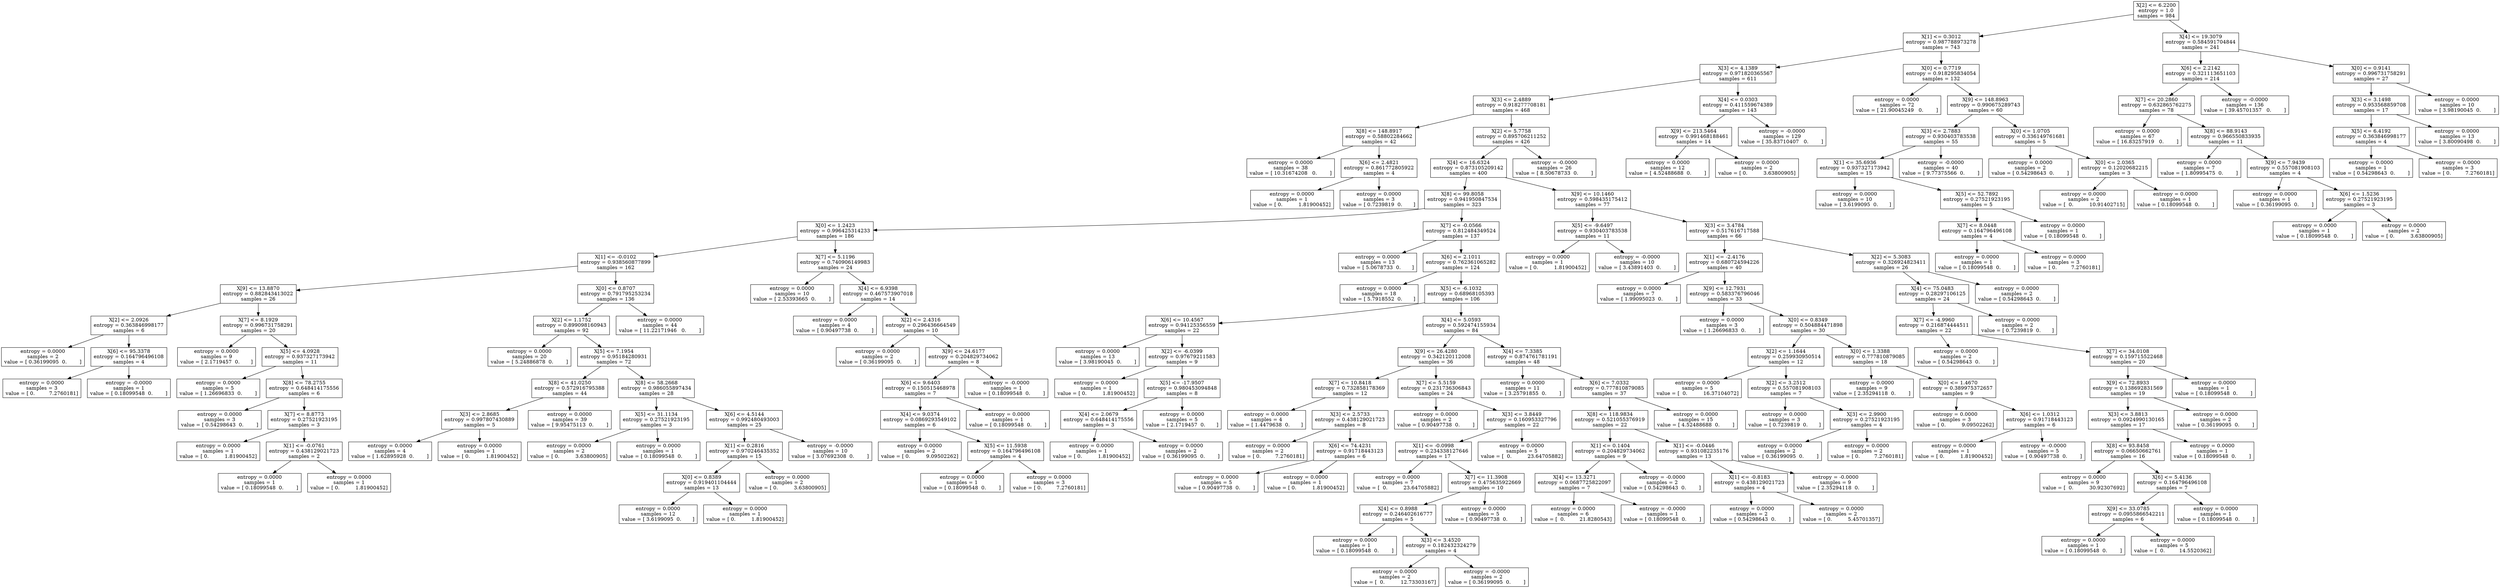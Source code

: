 digraph Tree {
0 [label="X[2] <= 6.2200\nentropy = 1.0\nsamples = 984", shape="box"] ;
1 [label="X[1] <= 0.3012\nentropy = 0.987788973278\nsamples = 743", shape="box"] ;
0 -> 1 ;
2 [label="X[3] <= 4.1389\nentropy = 0.971820365567\nsamples = 611", shape="box"] ;
1 -> 2 ;
3 [label="X[3] <= 2.4889\nentropy = 0.918277708181\nsamples = 468", shape="box"] ;
2 -> 3 ;
4 [label="X[8] <= 148.8917\nentropy = 0.58802284662\nsamples = 42", shape="box"] ;
3 -> 4 ;
5 [label="entropy = 0.0000\nsamples = 38\nvalue = [ 10.31674208   0.        ]", shape="box"] ;
4 -> 5 ;
6 [label="X[6] <= 2.4821\nentropy = 0.861772805922\nsamples = 4", shape="box"] ;
4 -> 6 ;
7 [label="entropy = 0.0000\nsamples = 1\nvalue = [ 0.          1.81900452]", shape="box"] ;
6 -> 7 ;
8 [label="entropy = 0.0000\nsamples = 3\nvalue = [ 0.7239819  0.       ]", shape="box"] ;
6 -> 8 ;
9 [label="X[2] <= 5.7758\nentropy = 0.895706211252\nsamples = 426", shape="box"] ;
3 -> 9 ;
10 [label="X[4] <= 16.6324\nentropy = 0.873105209142\nsamples = 400", shape="box"] ;
9 -> 10 ;
11 [label="X[8] <= 99.8058\nentropy = 0.941950847534\nsamples = 323", shape="box"] ;
10 -> 11 ;
12 [label="X[0] <= 1.2423\nentropy = 0.996425314233\nsamples = 186", shape="box"] ;
11 -> 12 ;
13 [label="X[1] <= -0.0102\nentropy = 0.938560877899\nsamples = 162", shape="box"] ;
12 -> 13 ;
14 [label="X[9] <= 13.8870\nentropy = 0.882843413022\nsamples = 26", shape="box"] ;
13 -> 14 ;
15 [label="X[2] <= 2.0926\nentropy = 0.363846998177\nsamples = 6", shape="box"] ;
14 -> 15 ;
16 [label="entropy = 0.0000\nsamples = 2\nvalue = [ 0.36199095  0.        ]", shape="box"] ;
15 -> 16 ;
17 [label="X[6] <= 95.3378\nentropy = 0.164796496108\nsamples = 4", shape="box"] ;
15 -> 17 ;
18 [label="entropy = 0.0000\nsamples = 3\nvalue = [ 0.         7.2760181]", shape="box"] ;
17 -> 18 ;
19 [label="entropy = -0.0000\nsamples = 1\nvalue = [ 0.18099548  0.        ]", shape="box"] ;
17 -> 19 ;
20 [label="X[7] <= 8.1929\nentropy = 0.996731758291\nsamples = 20", shape="box"] ;
14 -> 20 ;
21 [label="entropy = 0.0000\nsamples = 9\nvalue = [ 2.1719457  0.       ]", shape="box"] ;
20 -> 21 ;
22 [label="X[5] <= 4.0928\nentropy = 0.937327173942\nsamples = 11", shape="box"] ;
20 -> 22 ;
23 [label="entropy = 0.0000\nsamples = 5\nvalue = [ 1.26696833  0.        ]", shape="box"] ;
22 -> 23 ;
24 [label="X[8] <= 78.2755\nentropy = 0.648414175556\nsamples = 6", shape="box"] ;
22 -> 24 ;
25 [label="entropy = 0.0000\nsamples = 3\nvalue = [ 0.54298643  0.        ]", shape="box"] ;
24 -> 25 ;
26 [label="X[7] <= 8.8773\nentropy = 0.27521923195\nsamples = 3", shape="box"] ;
24 -> 26 ;
27 [label="entropy = 0.0000\nsamples = 1\nvalue = [ 0.          1.81900452]", shape="box"] ;
26 -> 27 ;
28 [label="X[1] <= -0.0761\nentropy = 0.438129021723\nsamples = 2", shape="box"] ;
26 -> 28 ;
29 [label="entropy = 0.0000\nsamples = 1\nvalue = [ 0.18099548  0.        ]", shape="box"] ;
28 -> 29 ;
30 [label="entropy = 0.0000\nsamples = 1\nvalue = [ 0.          1.81900452]", shape="box"] ;
28 -> 30 ;
31 [label="X[0] <= 0.8707\nentropy = 0.791795253234\nsamples = 136", shape="box"] ;
13 -> 31 ;
32 [label="X[2] <= 1.1752\nentropy = 0.899098160943\nsamples = 92", shape="box"] ;
31 -> 32 ;
33 [label="entropy = 0.0000\nsamples = 20\nvalue = [ 5.24886878  0.        ]", shape="box"] ;
32 -> 33 ;
34 [label="X[5] <= 7.1954\nentropy = 0.95184280931\nsamples = 72", shape="box"] ;
32 -> 34 ;
35 [label="X[8] <= 41.0250\nentropy = 0.572916795388\nsamples = 44", shape="box"] ;
34 -> 35 ;
36 [label="X[3] <= 2.8685\nentropy = 0.997807430889\nsamples = 5", shape="box"] ;
35 -> 36 ;
37 [label="entropy = 0.0000\nsamples = 4\nvalue = [ 1.62895928  0.        ]", shape="box"] ;
36 -> 37 ;
38 [label="entropy = 0.0000\nsamples = 1\nvalue = [ 0.          1.81900452]", shape="box"] ;
36 -> 38 ;
39 [label="entropy = 0.0000\nsamples = 39\nvalue = [ 9.95475113  0.        ]", shape="box"] ;
35 -> 39 ;
40 [label="X[8] <= 58.2668\nentropy = 0.986055897434\nsamples = 28", shape="box"] ;
34 -> 40 ;
41 [label="X[5] <= 31.1134\nentropy = 0.27521923195\nsamples = 3", shape="box"] ;
40 -> 41 ;
42 [label="entropy = 0.0000\nsamples = 2\nvalue = [ 0.          3.63800905]", shape="box"] ;
41 -> 42 ;
43 [label="entropy = 0.0000\nsamples = 1\nvalue = [ 0.18099548  0.        ]", shape="box"] ;
41 -> 43 ;
44 [label="X[6] <= 4.5144\nentropy = 0.992480493003\nsamples = 25", shape="box"] ;
40 -> 44 ;
45 [label="X[1] <= 0.2816\nentropy = 0.970246435352\nsamples = 15", shape="box"] ;
44 -> 45 ;
46 [label="X[0] <= 0.8389\nentropy = 0.919401104444\nsamples = 13", shape="box"] ;
45 -> 46 ;
47 [label="entropy = 0.0000\nsamples = 12\nvalue = [ 3.6199095  0.       ]", shape="box"] ;
46 -> 47 ;
48 [label="entropy = 0.0000\nsamples = 1\nvalue = [ 0.          1.81900452]", shape="box"] ;
46 -> 48 ;
49 [label="entropy = 0.0000\nsamples = 2\nvalue = [ 0.          3.63800905]", shape="box"] ;
45 -> 49 ;
50 [label="entropy = -0.0000\nsamples = 10\nvalue = [ 3.07692308  0.        ]", shape="box"] ;
44 -> 50 ;
51 [label="entropy = 0.0000\nsamples = 44\nvalue = [ 11.22171946   0.        ]", shape="box"] ;
31 -> 51 ;
52 [label="X[7] <= 5.1196\nentropy = 0.740906149983\nsamples = 24", shape="box"] ;
12 -> 52 ;
53 [label="entropy = 0.0000\nsamples = 10\nvalue = [ 2.53393665  0.        ]", shape="box"] ;
52 -> 53 ;
54 [label="X[4] <= 6.9398\nentropy = 0.467573907018\nsamples = 14", shape="box"] ;
52 -> 54 ;
55 [label="entropy = 0.0000\nsamples = 4\nvalue = [ 0.90497738  0.        ]", shape="box"] ;
54 -> 55 ;
56 [label="X[2] <= 2.4316\nentropy = 0.296436664549\nsamples = 10", shape="box"] ;
54 -> 56 ;
57 [label="entropy = 0.0000\nsamples = 2\nvalue = [ 0.36199095  0.        ]", shape="box"] ;
56 -> 57 ;
58 [label="X[9] <= 24.6177\nentropy = 0.204829734062\nsamples = 8", shape="box"] ;
56 -> 58 ;
59 [label="X[6] <= 9.6403\nentropy = 0.150515468978\nsamples = 7", shape="box"] ;
58 -> 59 ;
60 [label="X[4] <= 9.0374\nentropy = 0.0869293549102\nsamples = 6", shape="box"] ;
59 -> 60 ;
61 [label="entropy = 0.0000\nsamples = 2\nvalue = [ 0.          9.09502262]", shape="box"] ;
60 -> 61 ;
62 [label="X[5] <= 11.5938\nentropy = 0.164796496108\nsamples = 4", shape="box"] ;
60 -> 62 ;
63 [label="entropy = 0.0000\nsamples = 1\nvalue = [ 0.18099548  0.        ]", shape="box"] ;
62 -> 63 ;
64 [label="entropy = 0.0000\nsamples = 3\nvalue = [ 0.         7.2760181]", shape="box"] ;
62 -> 64 ;
65 [label="entropy = 0.0000\nsamples = 1\nvalue = [ 0.18099548  0.        ]", shape="box"] ;
59 -> 65 ;
66 [label="entropy = -0.0000\nsamples = 1\nvalue = [ 0.18099548  0.        ]", shape="box"] ;
58 -> 66 ;
67 [label="X[7] <= -0.0566\nentropy = 0.812484349524\nsamples = 137", shape="box"] ;
11 -> 67 ;
68 [label="entropy = 0.0000\nsamples = 13\nvalue = [ 5.0678733  0.       ]", shape="box"] ;
67 -> 68 ;
69 [label="X[6] <= 2.1011\nentropy = 0.762361065282\nsamples = 124", shape="box"] ;
67 -> 69 ;
70 [label="entropy = 0.0000\nsamples = 18\nvalue = [ 5.7918552  0.       ]", shape="box"] ;
69 -> 70 ;
71 [label="X[5] <= -6.1032\nentropy = 0.68968105393\nsamples = 106", shape="box"] ;
69 -> 71 ;
72 [label="X[6] <= 10.4567\nentropy = 0.94125356559\nsamples = 22", shape="box"] ;
71 -> 72 ;
73 [label="entropy = 0.0000\nsamples = 13\nvalue = [ 3.98190045  0.        ]", shape="box"] ;
72 -> 73 ;
74 [label="X[2] <= -6.0399\nentropy = 0.97679211583\nsamples = 9", shape="box"] ;
72 -> 74 ;
75 [label="entropy = 0.0000\nsamples = 1\nvalue = [ 0.          1.81900452]", shape="box"] ;
74 -> 75 ;
76 [label="X[5] <= -17.9507\nentropy = 0.980453094848\nsamples = 8", shape="box"] ;
74 -> 76 ;
77 [label="X[4] <= 2.0679\nentropy = 0.648414175556\nsamples = 3", shape="box"] ;
76 -> 77 ;
78 [label="entropy = 0.0000\nsamples = 1\nvalue = [ 0.          1.81900452]", shape="box"] ;
77 -> 78 ;
79 [label="entropy = 0.0000\nsamples = 2\nvalue = [ 0.36199095  0.        ]", shape="box"] ;
77 -> 79 ;
80 [label="entropy = 0.0000\nsamples = 5\nvalue = [ 2.1719457  0.       ]", shape="box"] ;
76 -> 80 ;
81 [label="X[4] <= 5.0593\nentropy = 0.592474155934\nsamples = 84", shape="box"] ;
71 -> 81 ;
82 [label="X[9] <= 26.4280\nentropy = 0.342120112008\nsamples = 36", shape="box"] ;
81 -> 82 ;
83 [label="X[7] <= 10.8418\nentropy = 0.732858178369\nsamples = 12", shape="box"] ;
82 -> 83 ;
84 [label="entropy = 0.0000\nsamples = 4\nvalue = [ 1.4479638  0.       ]", shape="box"] ;
83 -> 84 ;
85 [label="X[3] <= 2.5733\nentropy = 0.438129021723\nsamples = 8", shape="box"] ;
83 -> 85 ;
86 [label="entropy = 0.0000\nsamples = 2\nvalue = [ 0.         7.2760181]", shape="box"] ;
85 -> 86 ;
87 [label="X[6] <= 74.4231\nentropy = 0.91718443123\nsamples = 6", shape="box"] ;
85 -> 87 ;
88 [label="entropy = 0.0000\nsamples = 5\nvalue = [ 0.90497738  0.        ]", shape="box"] ;
87 -> 88 ;
89 [label="entropy = 0.0000\nsamples = 1\nvalue = [ 0.          1.81900452]", shape="box"] ;
87 -> 89 ;
90 [label="X[7] <= 5.5159\nentropy = 0.231736306843\nsamples = 24", shape="box"] ;
82 -> 90 ;
91 [label="entropy = 0.0000\nsamples = 2\nvalue = [ 0.90497738  0.        ]", shape="box"] ;
90 -> 91 ;
92 [label="X[3] <= 3.8449\nentropy = 0.160953327796\nsamples = 22", shape="box"] ;
90 -> 92 ;
93 [label="X[1] <= -0.0998\nentropy = 0.234338127646\nsamples = 17", shape="box"] ;
92 -> 93 ;
94 [label="entropy = 0.0000\nsamples = 7\nvalue = [  0.          23.64705882]", shape="box"] ;
93 -> 94 ;
95 [label="X[7] <= 11.3908\nentropy = 0.475635922669\nsamples = 10", shape="box"] ;
93 -> 95 ;
96 [label="X[4] <= 0.8988\nentropy = 0.246402616777\nsamples = 5", shape="box"] ;
95 -> 96 ;
97 [label="entropy = 0.0000\nsamples = 1\nvalue = [ 0.18099548  0.        ]", shape="box"] ;
96 -> 97 ;
98 [label="X[3] <= 3.4520\nentropy = 0.182432324279\nsamples = 4", shape="box"] ;
96 -> 98 ;
99 [label="entropy = 0.0000\nsamples = 2\nvalue = [  0.          12.73303167]", shape="box"] ;
98 -> 99 ;
100 [label="entropy = -0.0000\nsamples = 2\nvalue = [ 0.36199095  0.        ]", shape="box"] ;
98 -> 100 ;
101 [label="entropy = 0.0000\nsamples = 5\nvalue = [ 0.90497738  0.        ]", shape="box"] ;
95 -> 101 ;
102 [label="entropy = 0.0000\nsamples = 5\nvalue = [  0.          23.64705882]", shape="box"] ;
92 -> 102 ;
103 [label="X[4] <= 7.3385\nentropy = 0.874761781191\nsamples = 48", shape="box"] ;
81 -> 103 ;
104 [label="entropy = 0.0000\nsamples = 11\nvalue = [ 3.25791855  0.        ]", shape="box"] ;
103 -> 104 ;
105 [label="X[6] <= 7.0332\nentropy = 0.777810879085\nsamples = 37", shape="box"] ;
103 -> 105 ;
106 [label="X[8] <= 118.9834\nentropy = 0.521055376919\nsamples = 22", shape="box"] ;
105 -> 106 ;
107 [label="X[1] <= 0.1404\nentropy = 0.204829734062\nsamples = 9", shape="box"] ;
106 -> 107 ;
108 [label="X[4] <= 13.3271\nentropy = 0.0687725822097\nsamples = 7", shape="box"] ;
107 -> 108 ;
109 [label="entropy = 0.0000\nsamples = 6\nvalue = [  0.         21.8280543]", shape="box"] ;
108 -> 109 ;
110 [label="entropy = -0.0000\nsamples = 1\nvalue = [ 0.18099548  0.        ]", shape="box"] ;
108 -> 110 ;
111 [label="entropy = -0.0000\nsamples = 2\nvalue = [ 0.54298643  0.        ]", shape="box"] ;
107 -> 111 ;
112 [label="X[1] <= -0.0446\nentropy = 0.931082235176\nsamples = 13", shape="box"] ;
106 -> 112 ;
113 [label="X[1] <= -0.8183\nentropy = 0.438129021723\nsamples = 4", shape="box"] ;
112 -> 113 ;
114 [label="entropy = 0.0000\nsamples = 2\nvalue = [ 0.54298643  0.        ]", shape="box"] ;
113 -> 114 ;
115 [label="entropy = 0.0000\nsamples = 2\nvalue = [ 0.          5.45701357]", shape="box"] ;
113 -> 115 ;
116 [label="entropy = -0.0000\nsamples = 9\nvalue = [ 2.35294118  0.        ]", shape="box"] ;
112 -> 116 ;
117 [label="entropy = 0.0000\nsamples = 15\nvalue = [ 4.52488688  0.        ]", shape="box"] ;
105 -> 117 ;
118 [label="X[9] <= 10.1460\nentropy = 0.598435175412\nsamples = 77", shape="box"] ;
10 -> 118 ;
119 [label="X[5] <= -9.6497\nentropy = 0.930403783538\nsamples = 11", shape="box"] ;
118 -> 119 ;
120 [label="entropy = 0.0000\nsamples = 1\nvalue = [ 0.          1.81900452]", shape="box"] ;
119 -> 120 ;
121 [label="entropy = -0.0000\nsamples = 10\nvalue = [ 3.43891403  0.        ]", shape="box"] ;
119 -> 121 ;
122 [label="X[3] <= 3.4784\nentropy = 0.517616717588\nsamples = 66", shape="box"] ;
118 -> 122 ;
123 [label="X[1] <= -2.4176\nentropy = 0.680724594226\nsamples = 40", shape="box"] ;
122 -> 123 ;
124 [label="entropy = 0.0000\nsamples = 7\nvalue = [ 1.99095023  0.        ]", shape="box"] ;
123 -> 124 ;
125 [label="X[9] <= 12.7931\nentropy = 0.583376796046\nsamples = 33", shape="box"] ;
123 -> 125 ;
126 [label="entropy = 0.0000\nsamples = 3\nvalue = [ 1.26696833  0.        ]", shape="box"] ;
125 -> 126 ;
127 [label="X[0] <= 0.8349\nentropy = 0.504884471898\nsamples = 30", shape="box"] ;
125 -> 127 ;
128 [label="X[2] <= 1.1644\nentropy = 0.259930950514\nsamples = 12", shape="box"] ;
127 -> 128 ;
129 [label="entropy = 0.0000\nsamples = 5\nvalue = [  0.          16.37104072]", shape="box"] ;
128 -> 129 ;
130 [label="X[2] <= 3.2512\nentropy = 0.557081908103\nsamples = 7", shape="box"] ;
128 -> 130 ;
131 [label="entropy = 0.0000\nsamples = 3\nvalue = [ 0.7239819  0.       ]", shape="box"] ;
130 -> 131 ;
132 [label="X[3] <= 2.9900\nentropy = 0.27521923195\nsamples = 4", shape="box"] ;
130 -> 132 ;
133 [label="entropy = 0.0000\nsamples = 2\nvalue = [ 0.36199095  0.        ]", shape="box"] ;
132 -> 133 ;
134 [label="entropy = 0.0000\nsamples = 2\nvalue = [ 0.         7.2760181]", shape="box"] ;
132 -> 134 ;
135 [label="X[0] <= 1.3388\nentropy = 0.777810879085\nsamples = 18", shape="box"] ;
127 -> 135 ;
136 [label="entropy = 0.0000\nsamples = 9\nvalue = [ 2.35294118  0.        ]", shape="box"] ;
135 -> 136 ;
137 [label="X[0] <= 1.4670\nentropy = 0.389975372657\nsamples = 9", shape="box"] ;
135 -> 137 ;
138 [label="entropy = 0.0000\nsamples = 3\nvalue = [ 0.          9.09502262]", shape="box"] ;
137 -> 138 ;
139 [label="X[6] <= 1.0312\nentropy = 0.91718443123\nsamples = 6", shape="box"] ;
137 -> 139 ;
140 [label="entropy = 0.0000\nsamples = 1\nvalue = [ 0.          1.81900452]", shape="box"] ;
139 -> 140 ;
141 [label="entropy = -0.0000\nsamples = 5\nvalue = [ 0.90497738  0.        ]", shape="box"] ;
139 -> 141 ;
142 [label="X[2] <= 5.3083\nentropy = 0.326924823411\nsamples = 26", shape="box"] ;
122 -> 142 ;
143 [label="X[4] <= 75.0483\nentropy = 0.28297106125\nsamples = 24", shape="box"] ;
142 -> 143 ;
144 [label="X[7] <= -4.9960\nentropy = 0.216874444511\nsamples = 22", shape="box"] ;
143 -> 144 ;
145 [label="entropy = 0.0000\nsamples = 2\nvalue = [ 0.54298643  0.        ]", shape="box"] ;
144 -> 145 ;
146 [label="X[7] <= 34.0108\nentropy = 0.159715522468\nsamples = 20", shape="box"] ;
144 -> 146 ;
147 [label="X[9] <= 72.8933\nentropy = 0.138692831569\nsamples = 19", shape="box"] ;
146 -> 147 ;
148 [label="X[3] <= 3.8813\nentropy = 0.0924990130165\nsamples = 17", shape="box"] ;
147 -> 148 ;
149 [label="X[8] <= 93.8458\nentropy = 0.06650662761\nsamples = 16", shape="box"] ;
148 -> 149 ;
150 [label="entropy = 0.0000\nsamples = 9\nvalue = [  0.          30.92307692]", shape="box"] ;
149 -> 150 ;
151 [label="X[6] <= 5.4136\nentropy = 0.164796496108\nsamples = 7", shape="box"] ;
149 -> 151 ;
152 [label="X[9] <= 33.0785\nentropy = 0.0955866542211\nsamples = 6", shape="box"] ;
151 -> 152 ;
153 [label="entropy = 0.0000\nsamples = 1\nvalue = [ 0.18099548  0.        ]", shape="box"] ;
152 -> 153 ;
154 [label="entropy = 0.0000\nsamples = 5\nvalue = [  0.         14.5520362]", shape="box"] ;
152 -> 154 ;
155 [label="entropy = 0.0000\nsamples = 1\nvalue = [ 0.18099548  0.        ]", shape="box"] ;
151 -> 155 ;
156 [label="entropy = 0.0000\nsamples = 1\nvalue = [ 0.18099548  0.        ]", shape="box"] ;
148 -> 156 ;
157 [label="entropy = 0.0000\nsamples = 2\nvalue = [ 0.36199095  0.        ]", shape="box"] ;
147 -> 157 ;
158 [label="entropy = 0.0000\nsamples = 1\nvalue = [ 0.18099548  0.        ]", shape="box"] ;
146 -> 158 ;
159 [label="entropy = 0.0000\nsamples = 2\nvalue = [ 0.7239819  0.       ]", shape="box"] ;
143 -> 159 ;
160 [label="entropy = 0.0000\nsamples = 2\nvalue = [ 0.54298643  0.        ]", shape="box"] ;
142 -> 160 ;
161 [label="entropy = -0.0000\nsamples = 26\nvalue = [ 8.50678733  0.        ]", shape="box"] ;
9 -> 161 ;
162 [label="X[4] <= 0.0303\nentropy = 0.411559674389\nsamples = 143", shape="box"] ;
2 -> 162 ;
163 [label="X[9] <= 213.5464\nentropy = 0.991468188461\nsamples = 14", shape="box"] ;
162 -> 163 ;
164 [label="entropy = 0.0000\nsamples = 12\nvalue = [ 4.52488688  0.        ]", shape="box"] ;
163 -> 164 ;
165 [label="entropy = 0.0000\nsamples = 2\nvalue = [ 0.          3.63800905]", shape="box"] ;
163 -> 165 ;
166 [label="entropy = -0.0000\nsamples = 129\nvalue = [ 35.83710407   0.        ]", shape="box"] ;
162 -> 166 ;
167 [label="X[0] <= 0.7719\nentropy = 0.918295834054\nsamples = 132", shape="box"] ;
1 -> 167 ;
168 [label="entropy = 0.0000\nsamples = 72\nvalue = [ 21.90045249   0.        ]", shape="box"] ;
167 -> 168 ;
169 [label="X[9] <= 148.8963\nentropy = 0.990675289743\nsamples = 60", shape="box"] ;
167 -> 169 ;
170 [label="X[3] <= 2.7883\nentropy = 0.930403783538\nsamples = 55", shape="box"] ;
169 -> 170 ;
171 [label="X[1] <= 35.6936\nentropy = 0.937327173942\nsamples = 15", shape="box"] ;
170 -> 171 ;
172 [label="entropy = 0.0000\nsamples = 10\nvalue = [ 3.6199095  0.       ]", shape="box"] ;
171 -> 172 ;
173 [label="X[5] <= 52.7892\nentropy = 0.27521923195\nsamples = 5", shape="box"] ;
171 -> 173 ;
174 [label="X[7] <= 8.0448\nentropy = 0.164796496108\nsamples = 4", shape="box"] ;
173 -> 174 ;
175 [label="entropy = 0.0000\nsamples = 1\nvalue = [ 0.18099548  0.        ]", shape="box"] ;
174 -> 175 ;
176 [label="entropy = 0.0000\nsamples = 3\nvalue = [ 0.         7.2760181]", shape="box"] ;
174 -> 176 ;
177 [label="entropy = 0.0000\nsamples = 1\nvalue = [ 0.18099548  0.        ]", shape="box"] ;
173 -> 177 ;
178 [label="entropy = -0.0000\nsamples = 40\nvalue = [ 9.77375566  0.        ]", shape="box"] ;
170 -> 178 ;
179 [label="X[0] <= 1.0705\nentropy = 0.336149761681\nsamples = 5", shape="box"] ;
169 -> 179 ;
180 [label="entropy = 0.0000\nsamples = 2\nvalue = [ 0.54298643  0.        ]", shape="box"] ;
179 -> 180 ;
181 [label="X[0] <= 2.0365\nentropy = 0.12020682215\nsamples = 3", shape="box"] ;
179 -> 181 ;
182 [label="entropy = 0.0000\nsamples = 2\nvalue = [  0.          10.91402715]", shape="box"] ;
181 -> 182 ;
183 [label="entropy = 0.0000\nsamples = 1\nvalue = [ 0.18099548  0.        ]", shape="box"] ;
181 -> 183 ;
184 [label="X[4] <= 19.3079\nentropy = 0.584591704844\nsamples = 241", shape="box"] ;
0 -> 184 ;
185 [label="X[6] <= 2.2142\nentropy = 0.321113651103\nsamples = 214", shape="box"] ;
184 -> 185 ;
186 [label="X[7] <= 20.2860\nentropy = 0.632865762275\nsamples = 78", shape="box"] ;
185 -> 186 ;
187 [label="entropy = 0.0000\nsamples = 67\nvalue = [ 16.83257919   0.        ]", shape="box"] ;
186 -> 187 ;
188 [label="X[8] <= 88.9143\nentropy = 0.966550833935\nsamples = 11", shape="box"] ;
186 -> 188 ;
189 [label="entropy = 0.0000\nsamples = 7\nvalue = [ 1.80995475  0.        ]", shape="box"] ;
188 -> 189 ;
190 [label="X[9] <= 7.9439\nentropy = 0.557081908103\nsamples = 4", shape="box"] ;
188 -> 190 ;
191 [label="entropy = 0.0000\nsamples = 1\nvalue = [ 0.36199095  0.        ]", shape="box"] ;
190 -> 191 ;
192 [label="X[6] <= 1.5236\nentropy = 0.27521923195\nsamples = 3", shape="box"] ;
190 -> 192 ;
193 [label="entropy = 0.0000\nsamples = 1\nvalue = [ 0.18099548  0.        ]", shape="box"] ;
192 -> 193 ;
194 [label="entropy = 0.0000\nsamples = 2\nvalue = [ 0.          3.63800905]", shape="box"] ;
192 -> 194 ;
195 [label="entropy = -0.0000\nsamples = 136\nvalue = [ 39.45701357   0.        ]", shape="box"] ;
185 -> 195 ;
196 [label="X[0] <= 0.9141\nentropy = 0.996731758291\nsamples = 27", shape="box"] ;
184 -> 196 ;
197 [label="X[3] <= 3.1498\nentropy = 0.953568859708\nsamples = 17", shape="box"] ;
196 -> 197 ;
198 [label="X[5] <= 6.4192\nentropy = 0.363846998177\nsamples = 4", shape="box"] ;
197 -> 198 ;
199 [label="entropy = 0.0000\nsamples = 1\nvalue = [ 0.54298643  0.        ]", shape="box"] ;
198 -> 199 ;
200 [label="entropy = 0.0000\nsamples = 3\nvalue = [ 0.         7.2760181]", shape="box"] ;
198 -> 200 ;
201 [label="entropy = 0.0000\nsamples = 13\nvalue = [ 3.80090498  0.        ]", shape="box"] ;
197 -> 201 ;
202 [label="entropy = 0.0000\nsamples = 10\nvalue = [ 3.98190045  0.        ]", shape="box"] ;
196 -> 202 ;
}